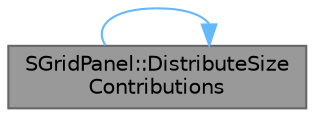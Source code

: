 digraph "SGridPanel::DistributeSizeContributions"
{
 // INTERACTIVE_SVG=YES
 // LATEX_PDF_SIZE
  bgcolor="transparent";
  edge [fontname=Helvetica,fontsize=10,labelfontname=Helvetica,labelfontsize=10];
  node [fontname=Helvetica,fontsize=10,shape=box,height=0.2,width=0.4];
  rankdir="LR";
  Node1 [id="Node000001",label="SGridPanel::DistributeSize\lContributions",height=0.2,width=0.4,color="gray40", fillcolor="grey60", style="filled", fontcolor="black",tooltip="Given a SizeContribution, distribute it to the elements in DistributeOverMe at indexes from [StartInd..."];
  Node1 -> Node1 [id="edge1_Node000001_Node000001",color="steelblue1",style="solid",tooltip=" "];
}
